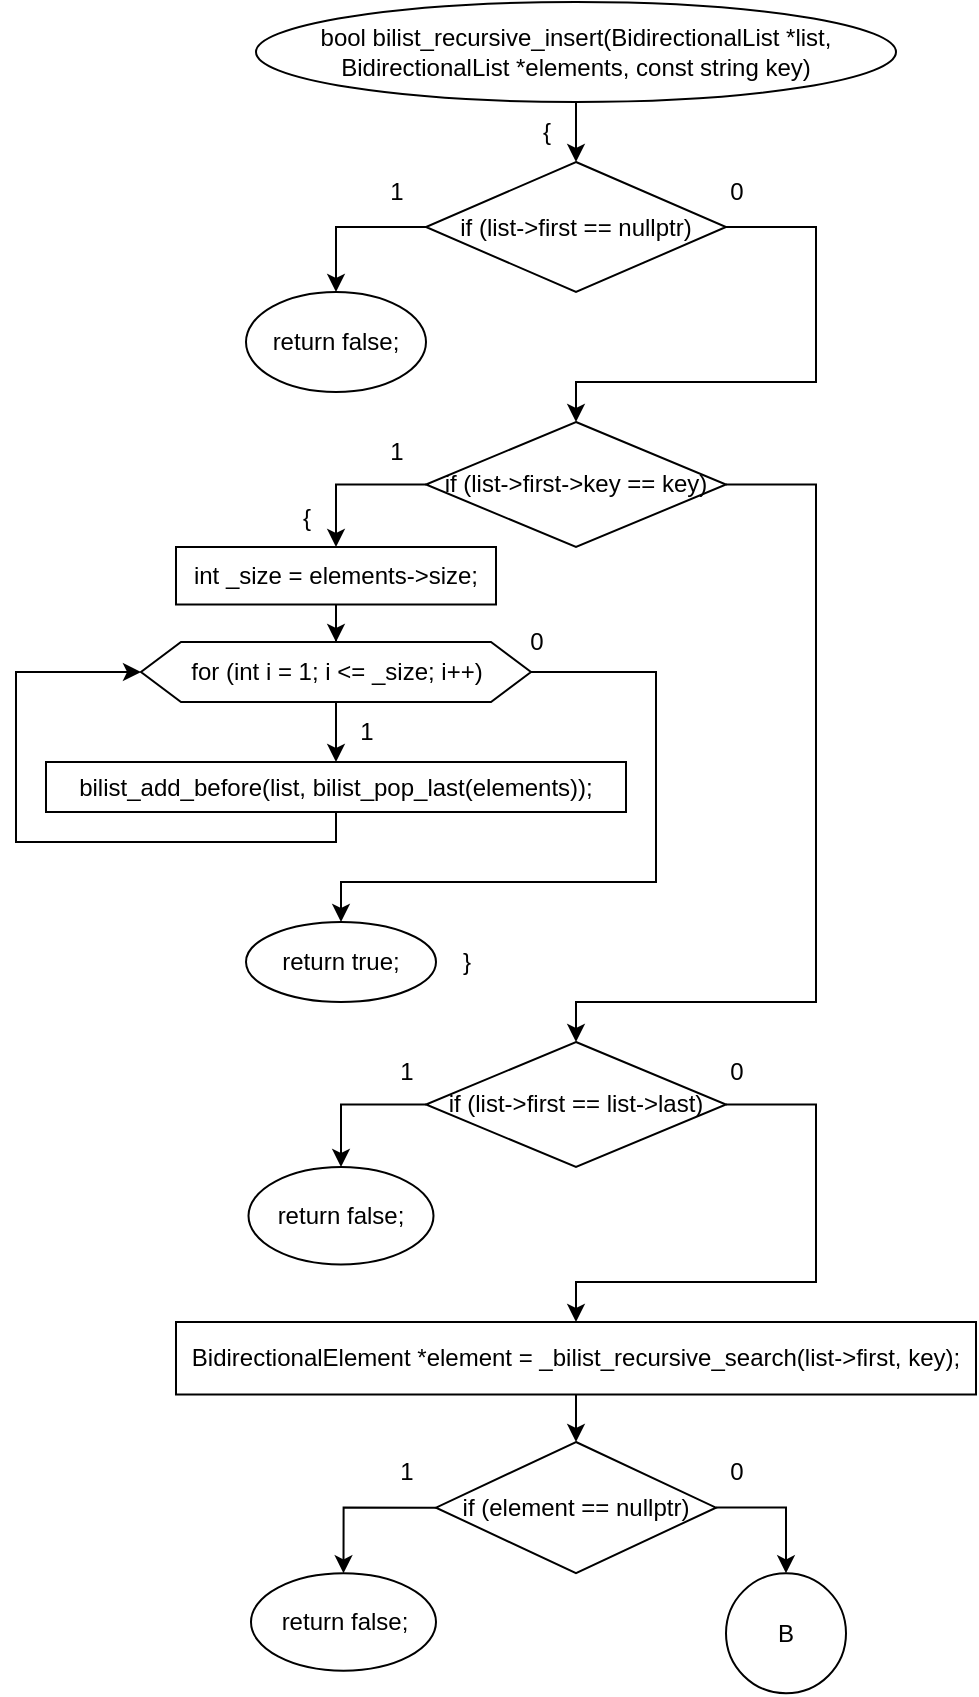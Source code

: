 <mxfile version="20.8.16" type="device"><diagram name="Страница 1" id="NSnA1PlRRTmnxQXHRL7T"><mxGraphModel dx="1050" dy="629" grid="1" gridSize="10" guides="1" tooltips="1" connect="1" arrows="1" fold="1" page="1" pageScale="1" pageWidth="827" pageHeight="1169" math="0" shadow="0"><root><mxCell id="0"/><mxCell id="1" parent="0"/><mxCell id="m-miLd2iDQNT4c2gYhMz-4" value="" style="edgeStyle=orthogonalEdgeStyle;rounded=0;orthogonalLoop=1;jettySize=auto;html=1;" parent="1" source="m-miLd2iDQNT4c2gYhMz-1" target="m-miLd2iDQNT4c2gYhMz-3" edge="1"><mxGeometry relative="1" as="geometry"/></mxCell><mxCell id="m-miLd2iDQNT4c2gYhMz-1" value="bool bilist_recursive_insert(BidirectionalList *list, BidirectionalList *elements, const string key)" style="ellipse;whiteSpace=wrap;html=1;" parent="1" vertex="1"><mxGeometry x="240" y="40" width="320" height="50" as="geometry"/></mxCell><mxCell id="m-miLd2iDQNT4c2gYhMz-7" style="edgeStyle=orthogonalEdgeStyle;rounded=0;orthogonalLoop=1;jettySize=auto;html=1;entryX=0.5;entryY=0;entryDx=0;entryDy=0;exitX=0;exitY=0.5;exitDx=0;exitDy=0;" parent="1" source="m-miLd2iDQNT4c2gYhMz-3" target="m-miLd2iDQNT4c2gYhMz-6" edge="1"><mxGeometry relative="1" as="geometry"/></mxCell><mxCell id="m-miLd2iDQNT4c2gYhMz-9" value="" style="edgeStyle=orthogonalEdgeStyle;rounded=0;orthogonalLoop=1;jettySize=auto;html=1;entryX=0.5;entryY=0;entryDx=0;entryDy=0;" parent="1" source="m-miLd2iDQNT4c2gYhMz-3" target="m-miLd2iDQNT4c2gYhMz-8" edge="1"><mxGeometry relative="1" as="geometry"><Array as="points"><mxPoint x="520" y="153"/><mxPoint x="520" y="230"/><mxPoint x="400" y="230"/></Array></mxGeometry></mxCell><mxCell id="m-miLd2iDQNT4c2gYhMz-3" value="if (list-&amp;gt;first == nullptr)" style="rhombus;whiteSpace=wrap;html=1;" parent="1" vertex="1"><mxGeometry x="325" y="120" width="150" height="65" as="geometry"/></mxCell><mxCell id="m-miLd2iDQNT4c2gYhMz-5" value="{" style="text;html=1;align=center;verticalAlign=middle;resizable=0;points=[];autosize=1;strokeColor=none;fillColor=none;" parent="1" vertex="1"><mxGeometry x="370" y="90" width="30" height="30" as="geometry"/></mxCell><mxCell id="m-miLd2iDQNT4c2gYhMz-6" value="return false;" style="ellipse;whiteSpace=wrap;html=1;" parent="1" vertex="1"><mxGeometry x="235" y="185" width="90" height="50" as="geometry"/></mxCell><mxCell id="m-miLd2iDQNT4c2gYhMz-13" value="" style="edgeStyle=orthogonalEdgeStyle;rounded=0;orthogonalLoop=1;jettySize=auto;html=1;exitX=0;exitY=0.5;exitDx=0;exitDy=0;entryX=0.5;entryY=0;entryDx=0;entryDy=0;" parent="1" source="m-miLd2iDQNT4c2gYhMz-8" target="m-miLd2iDQNT4c2gYhMz-12" edge="1"><mxGeometry relative="1" as="geometry"/></mxCell><mxCell id="m-miLd2iDQNT4c2gYhMz-27" value="" style="edgeStyle=orthogonalEdgeStyle;rounded=0;orthogonalLoop=1;jettySize=auto;html=1;entryX=0.5;entryY=0;entryDx=0;entryDy=0;" parent="1" source="m-miLd2iDQNT4c2gYhMz-8" target="m-miLd2iDQNT4c2gYhMz-26" edge="1"><mxGeometry relative="1" as="geometry"><Array as="points"><mxPoint x="520" y="281"/><mxPoint x="520" y="540"/><mxPoint x="400" y="540"/></Array></mxGeometry></mxCell><mxCell id="m-miLd2iDQNT4c2gYhMz-8" value="if (list-&amp;gt;first-&amp;gt;key == key)" style="rhombus;whiteSpace=wrap;html=1;" parent="1" vertex="1"><mxGeometry x="325" y="250" width="150" height="62.5" as="geometry"/></mxCell><mxCell id="m-miLd2iDQNT4c2gYhMz-10" value="1" style="text;html=1;align=center;verticalAlign=middle;resizable=0;points=[];autosize=1;strokeColor=none;fillColor=none;" parent="1" vertex="1"><mxGeometry x="295" y="120" width="30" height="30" as="geometry"/></mxCell><mxCell id="m-miLd2iDQNT4c2gYhMz-11" value="0" style="text;html=1;align=center;verticalAlign=middle;resizable=0;points=[];autosize=1;strokeColor=none;fillColor=none;" parent="1" vertex="1"><mxGeometry x="465" y="120" width="30" height="30" as="geometry"/></mxCell><mxCell id="m-miLd2iDQNT4c2gYhMz-16" value="" style="edgeStyle=orthogonalEdgeStyle;rounded=0;orthogonalLoop=1;jettySize=auto;html=1;" parent="1" source="m-miLd2iDQNT4c2gYhMz-12" target="m-miLd2iDQNT4c2gYhMz-15" edge="1"><mxGeometry relative="1" as="geometry"/></mxCell><mxCell id="m-miLd2iDQNT4c2gYhMz-12" value="int _size = elements-&amp;gt;size;" style="whiteSpace=wrap;html=1;" parent="1" vertex="1"><mxGeometry x="200" y="312.5" width="160" height="28.75" as="geometry"/></mxCell><mxCell id="m-miLd2iDQNT4c2gYhMz-14" value="1" style="text;html=1;align=center;verticalAlign=middle;resizable=0;points=[];autosize=1;strokeColor=none;fillColor=none;" parent="1" vertex="1"><mxGeometry x="295" y="250" width="30" height="30" as="geometry"/></mxCell><mxCell id="m-miLd2iDQNT4c2gYhMz-18" value="" style="edgeStyle=orthogonalEdgeStyle;rounded=0;orthogonalLoop=1;jettySize=auto;html=1;" parent="1" source="m-miLd2iDQNT4c2gYhMz-15" target="m-miLd2iDQNT4c2gYhMz-17" edge="1"><mxGeometry relative="1" as="geometry"/></mxCell><mxCell id="m-miLd2iDQNT4c2gYhMz-23" style="edgeStyle=orthogonalEdgeStyle;rounded=0;orthogonalLoop=1;jettySize=auto;html=1;entryX=0.5;entryY=0;entryDx=0;entryDy=0;" parent="1" source="m-miLd2iDQNT4c2gYhMz-15" target="m-miLd2iDQNT4c2gYhMz-22" edge="1"><mxGeometry relative="1" as="geometry"><Array as="points"><mxPoint x="440" y="375"/><mxPoint x="440" y="480"/></Array></mxGeometry></mxCell><mxCell id="m-miLd2iDQNT4c2gYhMz-15" value="for (int i = 1; i &amp;lt;= _size; i++)" style="shape=hexagon;perimeter=hexagonPerimeter2;whiteSpace=wrap;html=1;fixedSize=1;" parent="1" vertex="1"><mxGeometry x="182.5" y="360" width="195" height="30" as="geometry"/></mxCell><mxCell id="m-miLd2iDQNT4c2gYhMz-20" style="edgeStyle=orthogonalEdgeStyle;rounded=0;orthogonalLoop=1;jettySize=auto;html=1;entryX=0;entryY=0.5;entryDx=0;entryDy=0;" parent="1" source="m-miLd2iDQNT4c2gYhMz-17" target="m-miLd2iDQNT4c2gYhMz-15" edge="1"><mxGeometry relative="1" as="geometry"><Array as="points"><mxPoint x="280" y="460"/><mxPoint x="120" y="460"/><mxPoint x="120" y="375"/></Array></mxGeometry></mxCell><mxCell id="m-miLd2iDQNT4c2gYhMz-17" value="bilist_add_before(list, bilist_pop_last(elements));" style="whiteSpace=wrap;html=1;" parent="1" vertex="1"><mxGeometry x="135" y="420" width="290" height="25" as="geometry"/></mxCell><mxCell id="m-miLd2iDQNT4c2gYhMz-19" value="1" style="text;html=1;align=center;verticalAlign=middle;resizable=0;points=[];autosize=1;strokeColor=none;fillColor=none;" parent="1" vertex="1"><mxGeometry x="280" y="390" width="30" height="30" as="geometry"/></mxCell><mxCell id="m-miLd2iDQNT4c2gYhMz-21" value="{" style="text;html=1;align=center;verticalAlign=middle;resizable=0;points=[];autosize=1;strokeColor=none;fillColor=none;" parent="1" vertex="1"><mxGeometry x="250" y="282.5" width="30" height="30" as="geometry"/></mxCell><mxCell id="m-miLd2iDQNT4c2gYhMz-22" value="return true;" style="ellipse;whiteSpace=wrap;html=1;" parent="1" vertex="1"><mxGeometry x="235" y="500" width="95" height="40" as="geometry"/></mxCell><mxCell id="m-miLd2iDQNT4c2gYhMz-24" value="}" style="text;html=1;align=center;verticalAlign=middle;resizable=0;points=[];autosize=1;strokeColor=none;fillColor=none;" parent="1" vertex="1"><mxGeometry x="330" y="505" width="30" height="30" as="geometry"/></mxCell><mxCell id="m-miLd2iDQNT4c2gYhMz-25" value="0" style="text;html=1;align=center;verticalAlign=middle;resizable=0;points=[];autosize=1;strokeColor=none;fillColor=none;" parent="1" vertex="1"><mxGeometry x="365" y="345" width="30" height="30" as="geometry"/></mxCell><mxCell id="m-miLd2iDQNT4c2gYhMz-29" value="" style="edgeStyle=orthogonalEdgeStyle;rounded=0;orthogonalLoop=1;jettySize=auto;html=1;exitX=0;exitY=0.5;exitDx=0;exitDy=0;entryX=0.5;entryY=0;entryDx=0;entryDy=0;" parent="1" source="m-miLd2iDQNT4c2gYhMz-26" target="m-miLd2iDQNT4c2gYhMz-28" edge="1"><mxGeometry relative="1" as="geometry"/></mxCell><mxCell id="m-miLd2iDQNT4c2gYhMz-31" value="" style="edgeStyle=orthogonalEdgeStyle;rounded=0;orthogonalLoop=1;jettySize=auto;html=1;entryX=0.5;entryY=0;entryDx=0;entryDy=0;" parent="1" source="m-miLd2iDQNT4c2gYhMz-26" target="m-miLd2iDQNT4c2gYhMz-30" edge="1"><mxGeometry relative="1" as="geometry"><Array as="points"><mxPoint x="520" y="591"/><mxPoint x="520" y="680"/><mxPoint x="400" y="680"/></Array></mxGeometry></mxCell><mxCell id="m-miLd2iDQNT4c2gYhMz-26" value="if (list-&amp;gt;first == list-&amp;gt;last)" style="rhombus;whiteSpace=wrap;html=1;" parent="1" vertex="1"><mxGeometry x="325" y="560" width="150" height="62.5" as="geometry"/></mxCell><mxCell id="m-miLd2iDQNT4c2gYhMz-28" value="return false;" style="ellipse;whiteSpace=wrap;html=1;" parent="1" vertex="1"><mxGeometry x="236.25" y="622.5" width="92.5" height="48.75" as="geometry"/></mxCell><mxCell id="m-miLd2iDQNT4c2gYhMz-35" value="" style="edgeStyle=orthogonalEdgeStyle;rounded=0;orthogonalLoop=1;jettySize=auto;html=1;" parent="1" source="m-miLd2iDQNT4c2gYhMz-30" target="m-miLd2iDQNT4c2gYhMz-34" edge="1"><mxGeometry relative="1" as="geometry"/></mxCell><mxCell id="m-miLd2iDQNT4c2gYhMz-30" value="BidirectionalElement *element = _bilist_recursive_search(list-&amp;gt;first, key);" style="whiteSpace=wrap;html=1;" parent="1" vertex="1"><mxGeometry x="200" y="700" width="400" height="36.25" as="geometry"/></mxCell><mxCell id="m-miLd2iDQNT4c2gYhMz-32" value="1" style="text;html=1;align=center;verticalAlign=middle;resizable=0;points=[];autosize=1;strokeColor=none;fillColor=none;" parent="1" vertex="1"><mxGeometry x="300" y="560" width="30" height="30" as="geometry"/></mxCell><mxCell id="m-miLd2iDQNT4c2gYhMz-33" value="0" style="text;html=1;align=center;verticalAlign=middle;resizable=0;points=[];autosize=1;strokeColor=none;fillColor=none;" parent="1" vertex="1"><mxGeometry x="465" y="560" width="30" height="30" as="geometry"/></mxCell><mxCell id="m-miLd2iDQNT4c2gYhMz-41" style="edgeStyle=orthogonalEdgeStyle;rounded=0;orthogonalLoop=1;jettySize=auto;html=1;entryX=0.5;entryY=0;entryDx=0;entryDy=0;" parent="1" source="m-miLd2iDQNT4c2gYhMz-34" target="m-miLd2iDQNT4c2gYhMz-40" edge="1"><mxGeometry relative="1" as="geometry"/></mxCell><mxCell id="m-miLd2iDQNT4c2gYhMz-34" value="if (element&lt;span style=&quot;background-color: initial;&quot;&gt;&amp;nbsp;== nullptr)&lt;/span&gt;" style="rhombus;whiteSpace=wrap;html=1;" parent="1" vertex="1"><mxGeometry x="330" y="760" width="140" height="65.63" as="geometry"/></mxCell><mxCell id="m-miLd2iDQNT4c2gYhMz-37" value="return false;" style="ellipse;whiteSpace=wrap;html=1;" parent="1" vertex="1"><mxGeometry x="237.5" y="825.63" width="92.5" height="48.75" as="geometry"/></mxCell><mxCell id="m-miLd2iDQNT4c2gYhMz-39" value="" style="edgeStyle=orthogonalEdgeStyle;rounded=0;orthogonalLoop=1;jettySize=auto;html=1;exitX=0;exitY=0.5;exitDx=0;exitDy=0;entryX=0.5;entryY=0;entryDx=0;entryDy=0;" parent="1" source="m-miLd2iDQNT4c2gYhMz-34" target="m-miLd2iDQNT4c2gYhMz-37" edge="1"><mxGeometry relative="1" as="geometry"/></mxCell><mxCell id="m-miLd2iDQNT4c2gYhMz-38" value="1" style="text;html=1;align=center;verticalAlign=middle;resizable=0;points=[];autosize=1;strokeColor=none;fillColor=none;" parent="1" vertex="1"><mxGeometry x="300" y="760" width="30" height="30" as="geometry"/></mxCell><mxCell id="m-miLd2iDQNT4c2gYhMz-40" value="B" style="ellipse;whiteSpace=wrap;html=1;" parent="1" vertex="1"><mxGeometry x="475" y="825.63" width="60" height="60" as="geometry"/></mxCell><mxCell id="m-miLd2iDQNT4c2gYhMz-43" value="0" style="text;html=1;align=center;verticalAlign=middle;resizable=0;points=[];autosize=1;strokeColor=none;fillColor=none;" parent="1" vertex="1"><mxGeometry x="465" y="760" width="30" height="30" as="geometry"/></mxCell></root></mxGraphModel></diagram></mxfile>